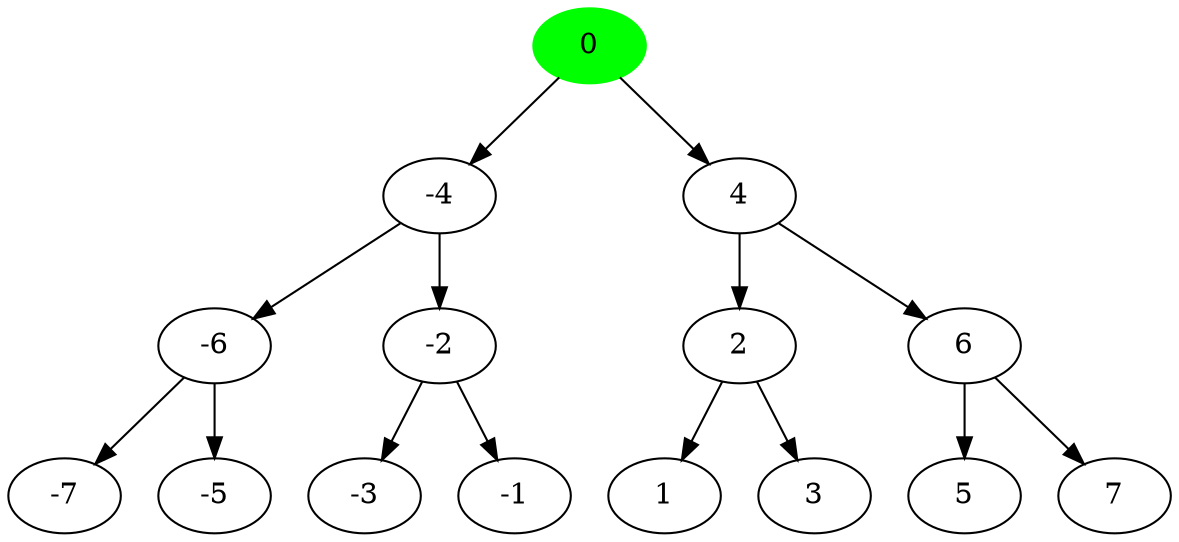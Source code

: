 digraph tree {
//0 -4 -6 -7 -5 -2 -3 -1 4 2 1 3 6 5 7 
n0 [label="0", style = filled , color = green]
n_4 [label="-4"]
n_6 [label="-6"]
n_7 [label="-7"]
n_5 [label="-5"]
n_2 [label="-2"]
n_3 [label="-3"]
n_1 [label="-1"]
n4 [label="4"]
n2 [label="2"]
n1 [label="1"]
n3 [label="3"]
n6 [label="6"]
n5 [label="5"]
n7 [label="7"]
n0->n_4
n0->n4
n_4->n_6
n_4->n_2
n4->n2
n4->n6
n_6->n_7
n_6->n_5
n_2->n_3
n_2->n_1
n2->n1
n2->n3
n6->n5
n6->n7
}